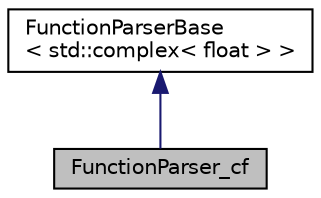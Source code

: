 digraph "FunctionParser_cf"
{
 // LATEX_PDF_SIZE
  edge [fontname="Helvetica",fontsize="10",labelfontname="Helvetica",labelfontsize="10"];
  node [fontname="Helvetica",fontsize="10",shape=record];
  Node1 [label="FunctionParser_cf",height=0.2,width=0.4,color="black", fillcolor="grey75", style="filled", fontcolor="black",tooltip=" "];
  Node2 -> Node1 [dir="back",color="midnightblue",fontsize="10",style="solid"];
  Node2 [label="FunctionParserBase\l\< std::complex\< float \> \>",height=0.2,width=0.4,color="black", fillcolor="white", style="filled",URL="$classFunctionParserBase.html",tooltip=" "];
}
